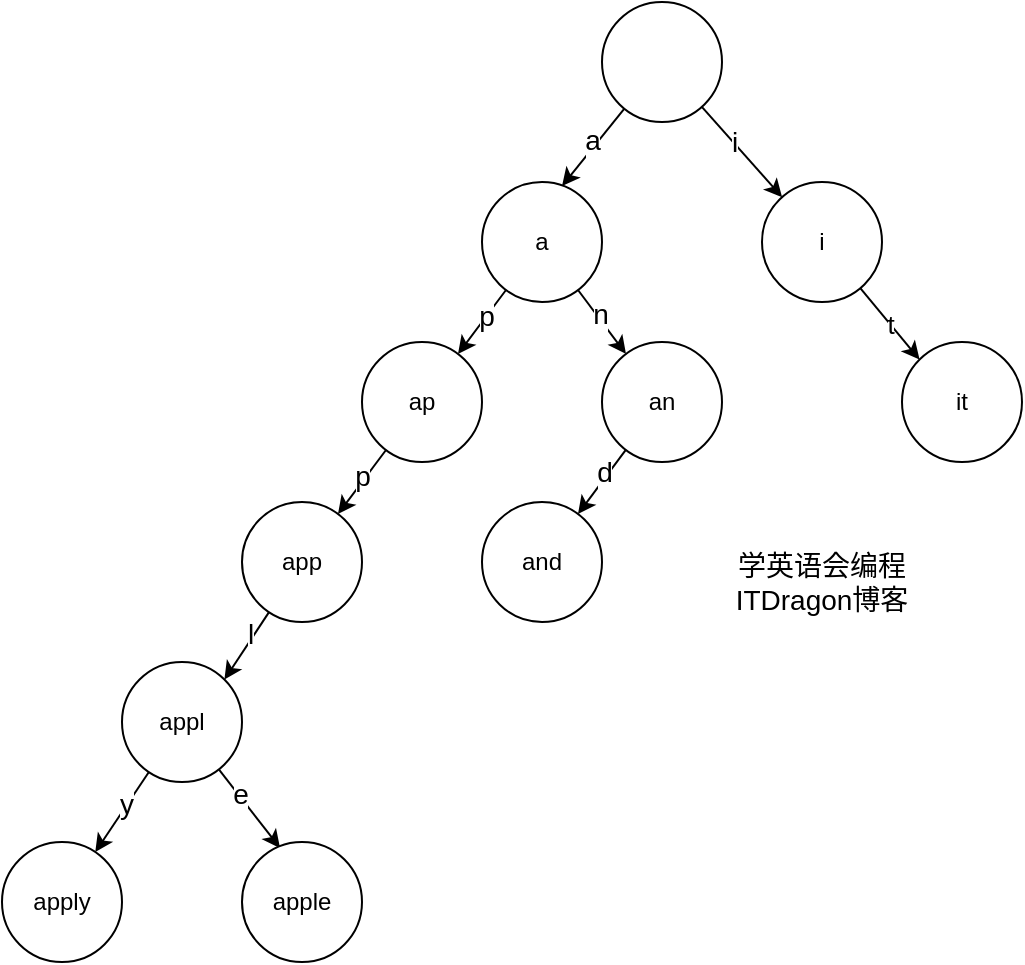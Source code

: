 <mxfile version="13.7.3" type="github">
  <diagram id="mRixWI7gZwNW45hCfdLx" name="第 1 页">
    <mxGraphModel dx="868" dy="449" grid="1" gridSize="10" guides="1" tooltips="1" connect="1" arrows="1" fold="1" page="1" pageScale="1" pageWidth="827" pageHeight="1169" math="0" shadow="0">
      <root>
        <mxCell id="0" />
        <mxCell id="1" parent="0" />
        <mxCell id="QJG8x-0lvZNc2zrjyoE3-11" style="rounded=0;orthogonalLoop=1;jettySize=auto;html=1;entryX=0.667;entryY=0.033;entryDx=0;entryDy=0;entryPerimeter=0;" edge="1" parent="1" source="QJG8x-0lvZNc2zrjyoE3-8" target="QJG8x-0lvZNc2zrjyoE3-10">
          <mxGeometry relative="1" as="geometry" />
        </mxCell>
        <mxCell id="QJG8x-0lvZNc2zrjyoE3-13" value="a" style="edgeLabel;html=1;align=center;verticalAlign=middle;resizable=0;points=[];fontSize=14;" vertex="1" connectable="0" parent="QJG8x-0lvZNc2zrjyoE3-11">
          <mxGeometry x="-0.395" y="-2" relative="1" as="geometry">
            <mxPoint x="-5.59" y="5.1" as="offset" />
          </mxGeometry>
        </mxCell>
        <mxCell id="QJG8x-0lvZNc2zrjyoE3-35" style="edgeStyle=none;rounded=0;orthogonalLoop=1;jettySize=auto;html=1;fontSize=13;" edge="1" parent="1" source="QJG8x-0lvZNc2zrjyoE3-8" target="QJG8x-0lvZNc2zrjyoE3-34">
          <mxGeometry relative="1" as="geometry" />
        </mxCell>
        <mxCell id="QJG8x-0lvZNc2zrjyoE3-40" value="i" style="edgeLabel;html=1;align=center;verticalAlign=middle;resizable=0;points=[];fontSize=14;" vertex="1" connectable="0" parent="QJG8x-0lvZNc2zrjyoE3-35">
          <mxGeometry x="-0.523" relative="1" as="geometry">
            <mxPoint x="6" y="6" as="offset" />
          </mxGeometry>
        </mxCell>
        <mxCell id="QJG8x-0lvZNc2zrjyoE3-8" value="" style="ellipse;whiteSpace=wrap;html=1;aspect=fixed;" vertex="1" parent="1">
          <mxGeometry x="320" y="50" width="60" height="60" as="geometry" />
        </mxCell>
        <mxCell id="QJG8x-0lvZNc2zrjyoE3-14" style="edgeStyle=none;rounded=0;orthogonalLoop=1;jettySize=auto;html=1;" edge="1" parent="1" source="QJG8x-0lvZNc2zrjyoE3-10" target="QJG8x-0lvZNc2zrjyoE3-12">
          <mxGeometry relative="1" as="geometry">
            <Array as="points">
              <mxPoint x="260" y="210" />
            </Array>
          </mxGeometry>
        </mxCell>
        <mxCell id="QJG8x-0lvZNc2zrjyoE3-15" value="p" style="edgeLabel;html=1;align=center;verticalAlign=middle;resizable=0;points=[];fontSize=14;" vertex="1" connectable="0" parent="QJG8x-0lvZNc2zrjyoE3-14">
          <mxGeometry x="-0.178" y="-1" relative="1" as="geometry">
            <mxPoint as="offset" />
          </mxGeometry>
        </mxCell>
        <mxCell id="QJG8x-0lvZNc2zrjyoE3-29" style="edgeStyle=none;rounded=0;orthogonalLoop=1;jettySize=auto;html=1;" edge="1" parent="1" source="QJG8x-0lvZNc2zrjyoE3-10" target="QJG8x-0lvZNc2zrjyoE3-28">
          <mxGeometry relative="1" as="geometry" />
        </mxCell>
        <mxCell id="QJG8x-0lvZNc2zrjyoE3-30" value="n" style="edgeLabel;html=1;align=center;verticalAlign=middle;resizable=0;points=[];fontSize=14;" vertex="1" connectable="0" parent="QJG8x-0lvZNc2zrjyoE3-29">
          <mxGeometry x="-0.167" y="2" relative="1" as="geometry">
            <mxPoint x="-1" as="offset" />
          </mxGeometry>
        </mxCell>
        <mxCell id="QJG8x-0lvZNc2zrjyoE3-10" value="a" style="ellipse;whiteSpace=wrap;html=1;aspect=fixed;" vertex="1" parent="1">
          <mxGeometry x="260" y="140" width="60" height="60" as="geometry" />
        </mxCell>
        <mxCell id="QJG8x-0lvZNc2zrjyoE3-17" style="edgeStyle=none;rounded=0;orthogonalLoop=1;jettySize=auto;html=1;" edge="1" parent="1" source="QJG8x-0lvZNc2zrjyoE3-12" target="QJG8x-0lvZNc2zrjyoE3-16">
          <mxGeometry relative="1" as="geometry" />
        </mxCell>
        <mxCell id="QJG8x-0lvZNc2zrjyoE3-18" value="p" style="edgeLabel;html=1;align=center;verticalAlign=middle;resizable=0;points=[];fontSize=14;" vertex="1" connectable="0" parent="QJG8x-0lvZNc2zrjyoE3-17">
          <mxGeometry x="-0.477" y="1" relative="1" as="geometry">
            <mxPoint x="-6.54" y="3.4" as="offset" />
          </mxGeometry>
        </mxCell>
        <mxCell id="QJG8x-0lvZNc2zrjyoE3-12" value="ap" style="ellipse;whiteSpace=wrap;html=1;aspect=fixed;" vertex="1" parent="1">
          <mxGeometry x="200" y="220" width="60" height="60" as="geometry" />
        </mxCell>
        <mxCell id="QJG8x-0lvZNc2zrjyoE3-20" style="edgeStyle=none;rounded=0;orthogonalLoop=1;jettySize=auto;html=1;entryX=1;entryY=0;entryDx=0;entryDy=0;" edge="1" parent="1" source="QJG8x-0lvZNc2zrjyoE3-16" target="QJG8x-0lvZNc2zrjyoE3-19">
          <mxGeometry relative="1" as="geometry" />
        </mxCell>
        <mxCell id="QJG8x-0lvZNc2zrjyoE3-21" value="l" style="edgeLabel;html=1;align=center;verticalAlign=middle;resizable=0;points=[];fontSize=14;" vertex="1" connectable="0" parent="QJG8x-0lvZNc2zrjyoE3-20">
          <mxGeometry x="0.263" y="-2" relative="1" as="geometry">
            <mxPoint x="6" y="-9" as="offset" />
          </mxGeometry>
        </mxCell>
        <mxCell id="QJG8x-0lvZNc2zrjyoE3-16" value="app" style="ellipse;whiteSpace=wrap;html=1;aspect=fixed;" vertex="1" parent="1">
          <mxGeometry x="140" y="300" width="60" height="60" as="geometry" />
        </mxCell>
        <mxCell id="QJG8x-0lvZNc2zrjyoE3-23" style="edgeStyle=none;rounded=0;orthogonalLoop=1;jettySize=auto;html=1;" edge="1" parent="1" source="QJG8x-0lvZNc2zrjyoE3-19" target="QJG8x-0lvZNc2zrjyoE3-22">
          <mxGeometry relative="1" as="geometry" />
        </mxCell>
        <mxCell id="QJG8x-0lvZNc2zrjyoE3-24" value="y" style="edgeLabel;html=1;align=center;verticalAlign=middle;resizable=0;points=[];fontSize=14;" vertex="1" connectable="0" parent="QJG8x-0lvZNc2zrjyoE3-23">
          <mxGeometry x="-0.373" y="1" relative="1" as="geometry">
            <mxPoint x="-4" y="3" as="offset" />
          </mxGeometry>
        </mxCell>
        <mxCell id="QJG8x-0lvZNc2zrjyoE3-26" style="edgeStyle=none;rounded=0;orthogonalLoop=1;jettySize=auto;html=1;entryX=0.317;entryY=0.05;entryDx=0;entryDy=0;entryPerimeter=0;" edge="1" parent="1" source="QJG8x-0lvZNc2zrjyoE3-19" target="QJG8x-0lvZNc2zrjyoE3-25">
          <mxGeometry relative="1" as="geometry" />
        </mxCell>
        <mxCell id="QJG8x-0lvZNc2zrjyoE3-27" value="e" style="edgeLabel;html=1;align=center;verticalAlign=middle;resizable=0;points=[];fontSize=14;" vertex="1" connectable="0" parent="QJG8x-0lvZNc2zrjyoE3-26">
          <mxGeometry x="-0.376" y="1" relative="1" as="geometry">
            <mxPoint as="offset" />
          </mxGeometry>
        </mxCell>
        <mxCell id="QJG8x-0lvZNc2zrjyoE3-19" value="appl" style="ellipse;whiteSpace=wrap;html=1;aspect=fixed;" vertex="1" parent="1">
          <mxGeometry x="80" y="380" width="60" height="60" as="geometry" />
        </mxCell>
        <mxCell id="QJG8x-0lvZNc2zrjyoE3-22" value="apply" style="ellipse;whiteSpace=wrap;html=1;aspect=fixed;" vertex="1" parent="1">
          <mxGeometry x="20" y="470" width="60" height="60" as="geometry" />
        </mxCell>
        <mxCell id="QJG8x-0lvZNc2zrjyoE3-25" value="apple" style="ellipse;whiteSpace=wrap;html=1;aspect=fixed;" vertex="1" parent="1">
          <mxGeometry x="140" y="470" width="60" height="60" as="geometry" />
        </mxCell>
        <mxCell id="QJG8x-0lvZNc2zrjyoE3-32" style="edgeStyle=none;rounded=0;orthogonalLoop=1;jettySize=auto;html=1;" edge="1" parent="1" source="QJG8x-0lvZNc2zrjyoE3-28" target="QJG8x-0lvZNc2zrjyoE3-31">
          <mxGeometry relative="1" as="geometry" />
        </mxCell>
        <mxCell id="QJG8x-0lvZNc2zrjyoE3-33" value="d" style="edgeLabel;html=1;align=center;verticalAlign=middle;resizable=0;points=[];fontSize=14;" vertex="1" connectable="0" parent="QJG8x-0lvZNc2zrjyoE3-32">
          <mxGeometry x="-0.294" relative="1" as="geometry">
            <mxPoint x="-3" as="offset" />
          </mxGeometry>
        </mxCell>
        <mxCell id="QJG8x-0lvZNc2zrjyoE3-28" value="an" style="ellipse;whiteSpace=wrap;html=1;aspect=fixed;" vertex="1" parent="1">
          <mxGeometry x="320" y="220" width="60" height="60" as="geometry" />
        </mxCell>
        <mxCell id="QJG8x-0lvZNc2zrjyoE3-31" value="and" style="ellipse;whiteSpace=wrap;html=1;aspect=fixed;" vertex="1" parent="1">
          <mxGeometry x="260" y="300" width="60" height="60" as="geometry" />
        </mxCell>
        <mxCell id="QJG8x-0lvZNc2zrjyoE3-37" value="t" style="edgeStyle=none;rounded=0;orthogonalLoop=1;jettySize=auto;html=1;entryX=0;entryY=0;entryDx=0;entryDy=0;fontSize=13;" edge="1" parent="1" source="QJG8x-0lvZNc2zrjyoE3-34" target="QJG8x-0lvZNc2zrjyoE3-36">
          <mxGeometry relative="1" as="geometry" />
        </mxCell>
        <mxCell id="QJG8x-0lvZNc2zrjyoE3-34" value="i" style="ellipse;whiteSpace=wrap;html=1;aspect=fixed;" vertex="1" parent="1">
          <mxGeometry x="400" y="140" width="60" height="60" as="geometry" />
        </mxCell>
        <mxCell id="QJG8x-0lvZNc2zrjyoE3-36" value="it" style="ellipse;whiteSpace=wrap;html=1;aspect=fixed;" vertex="1" parent="1">
          <mxGeometry x="470" y="220" width="60" height="60" as="geometry" />
        </mxCell>
        <mxCell id="QJG8x-0lvZNc2zrjyoE3-42" value="学英语会编程&lt;br&gt;ITDragon博客" style="text;html=1;strokeColor=none;fillColor=none;align=center;verticalAlign=middle;whiteSpace=wrap;rounded=0;fontSize=14;" vertex="1" parent="1">
          <mxGeometry x="380" y="330" width="100" height="20" as="geometry" />
        </mxCell>
      </root>
    </mxGraphModel>
  </diagram>
</mxfile>

